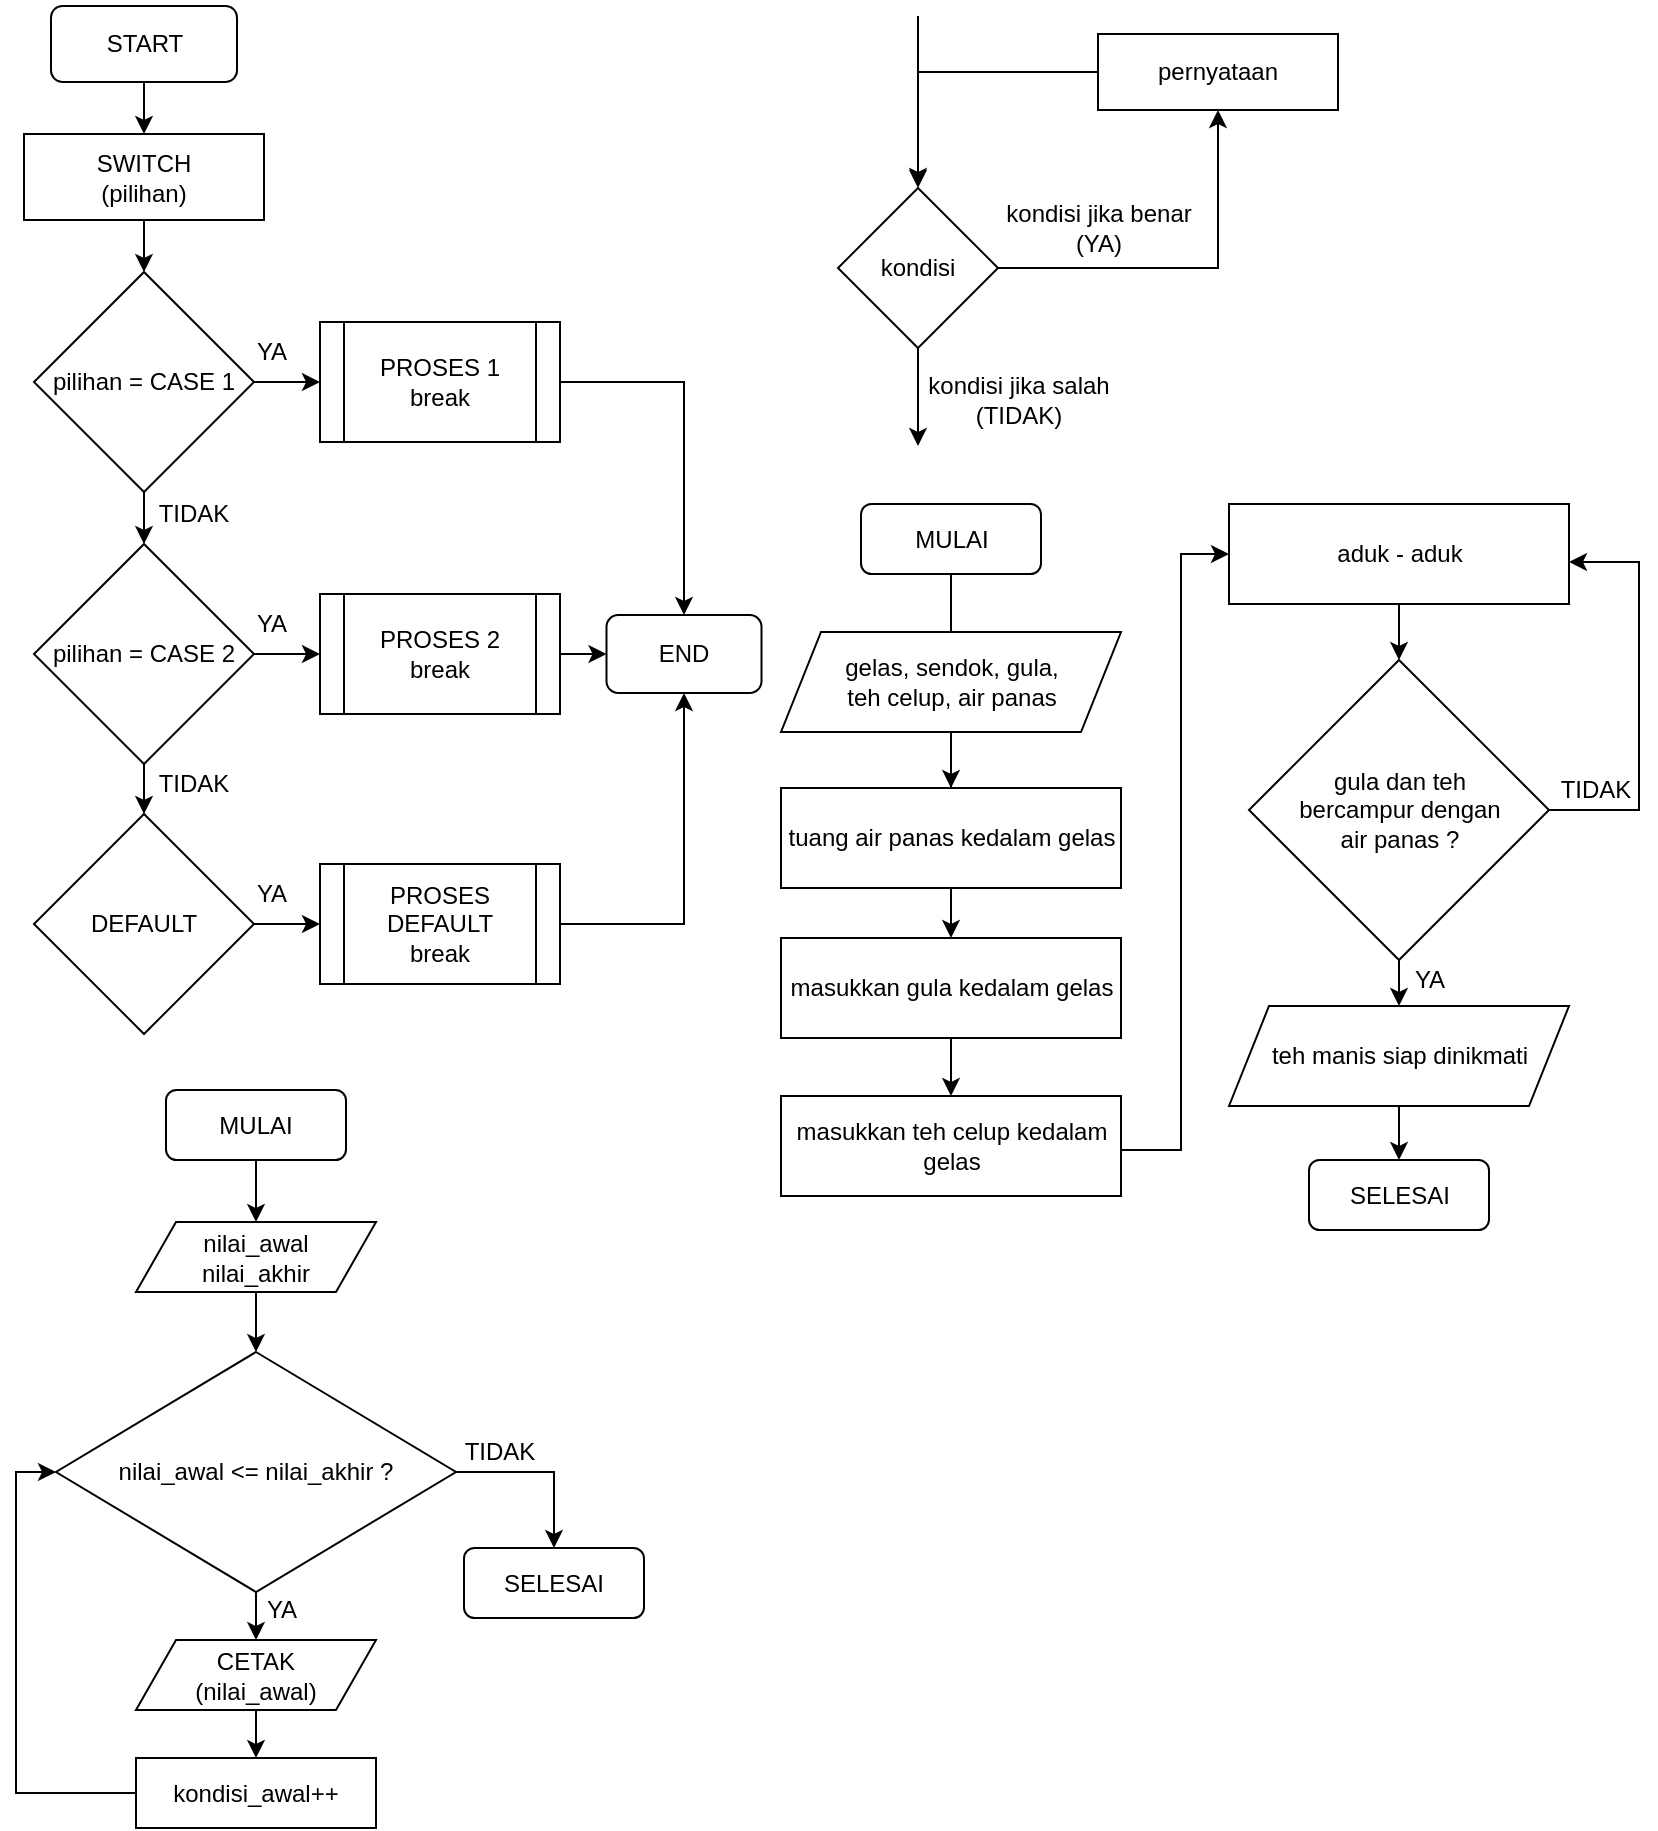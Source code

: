 <mxfile version="20.4.2" type="github">
  <diagram id="QCJK3GoZey0fLzVgRwON" name="Page-1">
    <mxGraphModel dx="872" dy="518" grid="0" gridSize="10" guides="1" tooltips="1" connect="1" arrows="1" fold="1" page="1" pageScale="1" pageWidth="850" pageHeight="1100" math="0" shadow="0">
      <root>
        <mxCell id="0" />
        <mxCell id="1" parent="0" />
        <mxCell id="iYkwQjaNwLjaEjHxsNRi-8" value="" style="edgeStyle=orthogonalEdgeStyle;rounded=0;orthogonalLoop=1;jettySize=auto;html=1;" parent="1" source="_EEXz0VH0YhpJqHSqHq0-1" target="iYkwQjaNwLjaEjHxsNRi-7" edge="1">
          <mxGeometry relative="1" as="geometry" />
        </mxCell>
        <mxCell id="_EEXz0VH0YhpJqHSqHq0-1" value="START" style="rounded=1;whiteSpace=wrap;html=1;" parent="1" vertex="1">
          <mxGeometry x="41.5" y="31" width="93" height="38" as="geometry" />
        </mxCell>
        <mxCell id="_EEXz0VH0YhpJqHSqHq0-11" value="" style="edgeStyle=orthogonalEdgeStyle;rounded=0;orthogonalLoop=1;jettySize=auto;html=1;" parent="1" source="_EEXz0VH0YhpJqHSqHq0-2" target="_EEXz0VH0YhpJqHSqHq0-3" edge="1">
          <mxGeometry relative="1" as="geometry" />
        </mxCell>
        <mxCell id="iYkwQjaNwLjaEjHxsNRi-12" value="" style="edgeStyle=orthogonalEdgeStyle;rounded=0;orthogonalLoop=1;jettySize=auto;html=1;" parent="1" source="_EEXz0VH0YhpJqHSqHq0-2" target="_EEXz0VH0YhpJqHSqHq0-6" edge="1">
          <mxGeometry relative="1" as="geometry" />
        </mxCell>
        <mxCell id="_EEXz0VH0YhpJqHSqHq0-2" value="pilihan&amp;nbsp;= CASE 1" style="rhombus;whiteSpace=wrap;html=1;rounded=0;sketch=0;shadow=0;" parent="1" vertex="1">
          <mxGeometry x="33" y="164" width="110" height="110" as="geometry" />
        </mxCell>
        <mxCell id="_EEXz0VH0YhpJqHSqHq0-12" value="" style="edgeStyle=orthogonalEdgeStyle;rounded=0;orthogonalLoop=1;jettySize=auto;html=1;" parent="1" source="_EEXz0VH0YhpJqHSqHq0-3" target="_EEXz0VH0YhpJqHSqHq0-4" edge="1">
          <mxGeometry relative="1" as="geometry" />
        </mxCell>
        <mxCell id="_EEXz0VH0YhpJqHSqHq0-14" value="" style="edgeStyle=orthogonalEdgeStyle;rounded=0;orthogonalLoop=1;jettySize=auto;html=1;" parent="1" source="_EEXz0VH0YhpJqHSqHq0-3" target="_EEXz0VH0YhpJqHSqHq0-7" edge="1">
          <mxGeometry relative="1" as="geometry" />
        </mxCell>
        <mxCell id="_EEXz0VH0YhpJqHSqHq0-3" value="pilihan&amp;nbsp;=&amp;nbsp;CASE 2" style="rhombus;whiteSpace=wrap;html=1;" parent="1" vertex="1">
          <mxGeometry x="33" y="300" width="110" height="110" as="geometry" />
        </mxCell>
        <mxCell id="_EEXz0VH0YhpJqHSqHq0-13" value="" style="edgeStyle=orthogonalEdgeStyle;rounded=0;orthogonalLoop=1;jettySize=auto;html=1;" parent="1" source="_EEXz0VH0YhpJqHSqHq0-4" target="_EEXz0VH0YhpJqHSqHq0-8" edge="1">
          <mxGeometry relative="1" as="geometry" />
        </mxCell>
        <mxCell id="_EEXz0VH0YhpJqHSqHq0-4" value="DEFAULT" style="rhombus;whiteSpace=wrap;html=1;" parent="1" vertex="1">
          <mxGeometry x="33" y="435" width="110" height="110" as="geometry" />
        </mxCell>
        <mxCell id="_EEXz0VH0YhpJqHSqHq0-17" value="" style="edgeStyle=orthogonalEdgeStyle;rounded=0;orthogonalLoop=1;jettySize=auto;html=1;entryX=0.5;entryY=0;entryDx=0;entryDy=0;" parent="1" source="_EEXz0VH0YhpJqHSqHq0-6" target="_EEXz0VH0YhpJqHSqHq0-9" edge="1">
          <mxGeometry relative="1" as="geometry">
            <mxPoint x="366.8" y="335.5" as="targetPoint" />
          </mxGeometry>
        </mxCell>
        <mxCell id="_EEXz0VH0YhpJqHSqHq0-6" value="PROSES 1&lt;br&gt;break" style="shape=process;whiteSpace=wrap;html=1;backgroundOutline=1;" parent="1" vertex="1">
          <mxGeometry x="176" y="189" width="120" height="60" as="geometry" />
        </mxCell>
        <mxCell id="_EEXz0VH0YhpJqHSqHq0-16" value="" style="edgeStyle=orthogonalEdgeStyle;rounded=0;orthogonalLoop=1;jettySize=auto;html=1;entryX=0;entryY=0.5;entryDx=0;entryDy=0;" parent="1" source="_EEXz0VH0YhpJqHSqHq0-7" target="_EEXz0VH0YhpJqHSqHq0-9" edge="1">
          <mxGeometry relative="1" as="geometry">
            <mxPoint x="328" y="355" as="targetPoint" />
          </mxGeometry>
        </mxCell>
        <mxCell id="_EEXz0VH0YhpJqHSqHq0-7" value="PROSES 2&lt;br&gt;break" style="shape=process;whiteSpace=wrap;html=1;backgroundOutline=1;" parent="1" vertex="1">
          <mxGeometry x="176" y="325" width="120" height="60" as="geometry" />
        </mxCell>
        <mxCell id="_EEXz0VH0YhpJqHSqHq0-18" value="" style="edgeStyle=orthogonalEdgeStyle;rounded=0;orthogonalLoop=1;jettySize=auto;html=1;entryX=0.5;entryY=1;entryDx=0;entryDy=0;" parent="1" source="_EEXz0VH0YhpJqHSqHq0-8" target="_EEXz0VH0YhpJqHSqHq0-9" edge="1">
          <mxGeometry relative="1" as="geometry">
            <mxPoint x="468" y="372" as="targetPoint" />
          </mxGeometry>
        </mxCell>
        <mxCell id="_EEXz0VH0YhpJqHSqHq0-8" value="PROSES DEFAULT&lt;br&gt;break" style="shape=process;whiteSpace=wrap;html=1;backgroundOutline=1;" parent="1" vertex="1">
          <mxGeometry x="176" y="460" width="120" height="60" as="geometry" />
        </mxCell>
        <mxCell id="_EEXz0VH0YhpJqHSqHq0-9" value="END" style="rounded=1;whiteSpace=wrap;html=1;" parent="1" vertex="1">
          <mxGeometry x="319.25" y="335.5" width="77.5" height="39" as="geometry" />
        </mxCell>
        <mxCell id="iYkwQjaNwLjaEjHxsNRi-1" value="YA" style="text;html=1;strokeColor=none;fillColor=none;align=center;verticalAlign=middle;whiteSpace=wrap;rounded=0;" parent="1" vertex="1">
          <mxGeometry x="122" y="189" width="60" height="30" as="geometry" />
        </mxCell>
        <mxCell id="iYkwQjaNwLjaEjHxsNRi-2" value="TIDAK" style="text;html=1;strokeColor=none;fillColor=none;align=center;verticalAlign=middle;whiteSpace=wrap;rounded=0;" parent="1" vertex="1">
          <mxGeometry x="83" y="270" width="60" height="30" as="geometry" />
        </mxCell>
        <mxCell id="iYkwQjaNwLjaEjHxsNRi-4" value="TIDAK" style="text;html=1;strokeColor=none;fillColor=none;align=center;verticalAlign=middle;whiteSpace=wrap;rounded=0;" parent="1" vertex="1">
          <mxGeometry x="83" y="405" width="60" height="30" as="geometry" />
        </mxCell>
        <mxCell id="iYkwQjaNwLjaEjHxsNRi-5" value="YA" style="text;html=1;strokeColor=none;fillColor=none;align=center;verticalAlign=middle;whiteSpace=wrap;rounded=0;" parent="1" vertex="1">
          <mxGeometry x="122" y="325" width="60" height="30" as="geometry" />
        </mxCell>
        <mxCell id="iYkwQjaNwLjaEjHxsNRi-6" value="YA" style="text;html=1;strokeColor=none;fillColor=none;align=center;verticalAlign=middle;whiteSpace=wrap;rounded=0;" parent="1" vertex="1">
          <mxGeometry x="122" y="460" width="60" height="30" as="geometry" />
        </mxCell>
        <mxCell id="iYkwQjaNwLjaEjHxsNRi-9" value="" style="edgeStyle=orthogonalEdgeStyle;rounded=0;orthogonalLoop=1;jettySize=auto;html=1;" parent="1" source="iYkwQjaNwLjaEjHxsNRi-7" target="_EEXz0VH0YhpJqHSqHq0-2" edge="1">
          <mxGeometry relative="1" as="geometry" />
        </mxCell>
        <mxCell id="iYkwQjaNwLjaEjHxsNRi-7" value="SWITCH&lt;br&gt;(pilihan)" style="rounded=0;whiteSpace=wrap;html=1;" parent="1" vertex="1">
          <mxGeometry x="28" y="95" width="120" height="43" as="geometry" />
        </mxCell>
        <mxCell id="K1OyMcS3u8yO_e3DXVpw-4" value="" style="edgeStyle=orthogonalEdgeStyle;rounded=0;orthogonalLoop=1;jettySize=auto;html=1;" edge="1" parent="1" source="K1OyMcS3u8yO_e3DXVpw-1" target="K1OyMcS3u8yO_e3DXVpw-2">
          <mxGeometry relative="1" as="geometry" />
        </mxCell>
        <mxCell id="K1OyMcS3u8yO_e3DXVpw-6" style="edgeStyle=orthogonalEdgeStyle;rounded=0;orthogonalLoop=1;jettySize=auto;html=1;" edge="1" parent="1" source="K1OyMcS3u8yO_e3DXVpw-1">
          <mxGeometry relative="1" as="geometry">
            <mxPoint x="475" y="251" as="targetPoint" />
          </mxGeometry>
        </mxCell>
        <mxCell id="K1OyMcS3u8yO_e3DXVpw-1" value="kondisi" style="rhombus;whiteSpace=wrap;html=1;" vertex="1" parent="1">
          <mxGeometry x="435" y="122" width="80" height="80" as="geometry" />
        </mxCell>
        <mxCell id="K1OyMcS3u8yO_e3DXVpw-5" style="edgeStyle=orthogonalEdgeStyle;rounded=0;orthogonalLoop=1;jettySize=auto;html=1;" edge="1" parent="1" source="K1OyMcS3u8yO_e3DXVpw-2" target="K1OyMcS3u8yO_e3DXVpw-1">
          <mxGeometry relative="1" as="geometry" />
        </mxCell>
        <mxCell id="K1OyMcS3u8yO_e3DXVpw-2" value="pernyataan" style="rounded=0;whiteSpace=wrap;html=1;" vertex="1" parent="1">
          <mxGeometry x="565" y="45" width="120" height="38" as="geometry" />
        </mxCell>
        <mxCell id="K1OyMcS3u8yO_e3DXVpw-7" value="" style="endArrow=classic;html=1;rounded=0;" edge="1" parent="1">
          <mxGeometry width="50" height="50" relative="1" as="geometry">
            <mxPoint x="475" y="36" as="sourcePoint" />
            <mxPoint x="475" y="121" as="targetPoint" />
          </mxGeometry>
        </mxCell>
        <mxCell id="K1OyMcS3u8yO_e3DXVpw-8" value="kondisi jika benar&lt;br&gt;(YA)" style="text;html=1;strokeColor=none;fillColor=none;align=center;verticalAlign=middle;whiteSpace=wrap;rounded=0;" vertex="1" parent="1">
          <mxGeometry x="518" y="127" width="95" height="30" as="geometry" />
        </mxCell>
        <mxCell id="K1OyMcS3u8yO_e3DXVpw-9" value="kondisi jika salah&lt;br&gt;(TIDAK)" style="text;html=1;strokeColor=none;fillColor=none;align=center;verticalAlign=middle;whiteSpace=wrap;rounded=0;" vertex="1" parent="1">
          <mxGeometry x="476" y="213" width="99" height="30" as="geometry" />
        </mxCell>
        <mxCell id="K1OyMcS3u8yO_e3DXVpw-20" value="" style="edgeStyle=orthogonalEdgeStyle;rounded=0;orthogonalLoop=1;jettySize=auto;html=1;startArrow=none;" edge="1" parent="1" source="K1OyMcS3u8yO_e3DXVpw-11" target="K1OyMcS3u8yO_e3DXVpw-12">
          <mxGeometry relative="1" as="geometry" />
        </mxCell>
        <mxCell id="K1OyMcS3u8yO_e3DXVpw-10" value="MULAI" style="rounded=1;whiteSpace=wrap;html=1;" vertex="1" parent="1">
          <mxGeometry x="446.5" y="280" width="90" height="35" as="geometry" />
        </mxCell>
        <mxCell id="K1OyMcS3u8yO_e3DXVpw-21" value="" style="edgeStyle=orthogonalEdgeStyle;rounded=0;orthogonalLoop=1;jettySize=auto;html=1;startArrow=none;" edge="1" parent="1" source="K1OyMcS3u8yO_e3DXVpw-12" target="K1OyMcS3u8yO_e3DXVpw-13">
          <mxGeometry relative="1" as="geometry" />
        </mxCell>
        <mxCell id="K1OyMcS3u8yO_e3DXVpw-22" value="" style="edgeStyle=orthogonalEdgeStyle;rounded=0;orthogonalLoop=1;jettySize=auto;html=1;" edge="1" parent="1" source="K1OyMcS3u8yO_e3DXVpw-13" target="K1OyMcS3u8yO_e3DXVpw-14">
          <mxGeometry relative="1" as="geometry" />
        </mxCell>
        <mxCell id="K1OyMcS3u8yO_e3DXVpw-13" value="masukkan gula kedalam gelas" style="rounded=0;whiteSpace=wrap;html=1;" vertex="1" parent="1">
          <mxGeometry x="406.5" y="497" width="170" height="50" as="geometry" />
        </mxCell>
        <mxCell id="K1OyMcS3u8yO_e3DXVpw-24" value="" style="edgeStyle=orthogonalEdgeStyle;rounded=0;orthogonalLoop=1;jettySize=auto;html=1;" edge="1" parent="1" source="K1OyMcS3u8yO_e3DXVpw-14" target="K1OyMcS3u8yO_e3DXVpw-16">
          <mxGeometry relative="1" as="geometry">
            <Array as="points">
              <mxPoint x="606.5" y="603" />
              <mxPoint x="606.5" y="305" />
            </Array>
          </mxGeometry>
        </mxCell>
        <mxCell id="K1OyMcS3u8yO_e3DXVpw-14" value="masukkan teh celup kedalam gelas" style="rounded=0;whiteSpace=wrap;html=1;" vertex="1" parent="1">
          <mxGeometry x="406.5" y="576" width="170" height="50" as="geometry" />
        </mxCell>
        <mxCell id="K1OyMcS3u8yO_e3DXVpw-25" value="" style="edgeStyle=orthogonalEdgeStyle;rounded=0;orthogonalLoop=1;jettySize=auto;html=1;" edge="1" parent="1" source="K1OyMcS3u8yO_e3DXVpw-16" target="K1OyMcS3u8yO_e3DXVpw-17">
          <mxGeometry relative="1" as="geometry" />
        </mxCell>
        <mxCell id="K1OyMcS3u8yO_e3DXVpw-16" value="aduk - aduk" style="rounded=0;whiteSpace=wrap;html=1;" vertex="1" parent="1">
          <mxGeometry x="630.5" y="280" width="170" height="50" as="geometry" />
        </mxCell>
        <mxCell id="K1OyMcS3u8yO_e3DXVpw-26" value="" style="edgeStyle=orthogonalEdgeStyle;rounded=0;orthogonalLoop=1;jettySize=auto;html=1;" edge="1" parent="1" source="K1OyMcS3u8yO_e3DXVpw-17" target="K1OyMcS3u8yO_e3DXVpw-18">
          <mxGeometry relative="1" as="geometry" />
        </mxCell>
        <mxCell id="K1OyMcS3u8yO_e3DXVpw-30" style="edgeStyle=orthogonalEdgeStyle;rounded=0;orthogonalLoop=1;jettySize=auto;html=1;" edge="1" parent="1" source="K1OyMcS3u8yO_e3DXVpw-17" target="K1OyMcS3u8yO_e3DXVpw-16">
          <mxGeometry relative="1" as="geometry">
            <Array as="points">
              <mxPoint x="835.5" y="433" />
              <mxPoint x="835.5" y="309" />
            </Array>
          </mxGeometry>
        </mxCell>
        <mxCell id="K1OyMcS3u8yO_e3DXVpw-17" value="gula dan teh&lt;br&gt;bercampur dengan&lt;br&gt;air panas ?" style="rhombus;whiteSpace=wrap;html=1;" vertex="1" parent="1">
          <mxGeometry x="640.5" y="358" width="150" height="150" as="geometry" />
        </mxCell>
        <mxCell id="K1OyMcS3u8yO_e3DXVpw-27" value="" style="edgeStyle=orthogonalEdgeStyle;rounded=0;orthogonalLoop=1;jettySize=auto;html=1;" edge="1" parent="1" source="K1OyMcS3u8yO_e3DXVpw-18" target="K1OyMcS3u8yO_e3DXVpw-19">
          <mxGeometry relative="1" as="geometry" />
        </mxCell>
        <mxCell id="K1OyMcS3u8yO_e3DXVpw-18" value="teh manis siap dinikmati" style="shape=parallelogram;perimeter=parallelogramPerimeter;whiteSpace=wrap;html=1;fixedSize=1;" vertex="1" parent="1">
          <mxGeometry x="630.5" y="531" width="170" height="50" as="geometry" />
        </mxCell>
        <mxCell id="K1OyMcS3u8yO_e3DXVpw-19" value="SELESAI" style="rounded=1;whiteSpace=wrap;html=1;" vertex="1" parent="1">
          <mxGeometry x="670.5" y="608" width="90" height="35" as="geometry" />
        </mxCell>
        <mxCell id="K1OyMcS3u8yO_e3DXVpw-12" value="tuang air panas kedalam gelas" style="rounded=0;whiteSpace=wrap;html=1;" vertex="1" parent="1">
          <mxGeometry x="406.5" y="422" width="170" height="50" as="geometry" />
        </mxCell>
        <mxCell id="K1OyMcS3u8yO_e3DXVpw-28" value="" style="edgeStyle=orthogonalEdgeStyle;rounded=0;orthogonalLoop=1;jettySize=auto;html=1;endArrow=none;" edge="1" parent="1" source="K1OyMcS3u8yO_e3DXVpw-11" target="K1OyMcS3u8yO_e3DXVpw-12">
          <mxGeometry relative="1" as="geometry">
            <mxPoint x="493.5" y="397" as="sourcePoint" />
            <mxPoint x="491.5" y="497" as="targetPoint" />
          </mxGeometry>
        </mxCell>
        <mxCell id="K1OyMcS3u8yO_e3DXVpw-11" value="gelas, sendok, gula,&lt;br&gt;teh celup, air panas" style="shape=parallelogram;perimeter=parallelogramPerimeter;whiteSpace=wrap;html=1;fixedSize=1;" vertex="1" parent="1">
          <mxGeometry x="406.5" y="344" width="170" height="50" as="geometry" />
        </mxCell>
        <mxCell id="K1OyMcS3u8yO_e3DXVpw-29" value="" style="edgeStyle=orthogonalEdgeStyle;rounded=0;orthogonalLoop=1;jettySize=auto;html=1;endArrow=none;" edge="1" parent="1" source="K1OyMcS3u8yO_e3DXVpw-10" target="K1OyMcS3u8yO_e3DXVpw-11">
          <mxGeometry relative="1" as="geometry">
            <mxPoint x="486.5" y="315" as="sourcePoint" />
            <mxPoint x="491.5" y="422" as="targetPoint" />
          </mxGeometry>
        </mxCell>
        <mxCell id="K1OyMcS3u8yO_e3DXVpw-31" value="YA" style="text;html=1;strokeColor=none;fillColor=none;align=center;verticalAlign=middle;whiteSpace=wrap;rounded=0;" vertex="1" parent="1">
          <mxGeometry x="700.5" y="503" width="60" height="30" as="geometry" />
        </mxCell>
        <mxCell id="K1OyMcS3u8yO_e3DXVpw-32" value="TIDAK" style="text;html=1;strokeColor=none;fillColor=none;align=center;verticalAlign=middle;whiteSpace=wrap;rounded=0;" vertex="1" parent="1">
          <mxGeometry x="783.5" y="408" width="60" height="30" as="geometry" />
        </mxCell>
        <mxCell id="K1OyMcS3u8yO_e3DXVpw-43" value="" style="edgeStyle=orthogonalEdgeStyle;rounded=0;orthogonalLoop=1;jettySize=auto;html=1;" edge="1" parent="1" source="K1OyMcS3u8yO_e3DXVpw-33" target="K1OyMcS3u8yO_e3DXVpw-34">
          <mxGeometry relative="1" as="geometry" />
        </mxCell>
        <mxCell id="K1OyMcS3u8yO_e3DXVpw-33" value="MULAI" style="rounded=1;whiteSpace=wrap;html=1;" vertex="1" parent="1">
          <mxGeometry x="99" y="573" width="90" height="35" as="geometry" />
        </mxCell>
        <mxCell id="K1OyMcS3u8yO_e3DXVpw-40" value="" style="edgeStyle=orthogonalEdgeStyle;rounded=0;orthogonalLoop=1;jettySize=auto;html=1;" edge="1" parent="1" source="K1OyMcS3u8yO_e3DXVpw-34" target="K1OyMcS3u8yO_e3DXVpw-35">
          <mxGeometry relative="1" as="geometry" />
        </mxCell>
        <mxCell id="K1OyMcS3u8yO_e3DXVpw-34" value="nilai_awal&lt;br&gt;nilai_akhir" style="shape=parallelogram;perimeter=parallelogramPerimeter;whiteSpace=wrap;html=1;fixedSize=1;" vertex="1" parent="1">
          <mxGeometry x="84" y="639" width="120" height="35" as="geometry" />
        </mxCell>
        <mxCell id="K1OyMcS3u8yO_e3DXVpw-44" value="" style="edgeStyle=orthogonalEdgeStyle;rounded=0;orthogonalLoop=1;jettySize=auto;html=1;" edge="1" parent="1" source="K1OyMcS3u8yO_e3DXVpw-35" target="K1OyMcS3u8yO_e3DXVpw-36">
          <mxGeometry relative="1" as="geometry" />
        </mxCell>
        <mxCell id="K1OyMcS3u8yO_e3DXVpw-47" value="" style="edgeStyle=orthogonalEdgeStyle;rounded=0;orthogonalLoop=1;jettySize=auto;html=1;" edge="1" parent="1" source="K1OyMcS3u8yO_e3DXVpw-35" target="K1OyMcS3u8yO_e3DXVpw-38">
          <mxGeometry relative="1" as="geometry">
            <Array as="points">
              <mxPoint x="293" y="764" />
            </Array>
          </mxGeometry>
        </mxCell>
        <mxCell id="K1OyMcS3u8yO_e3DXVpw-35" value="nilai_awal &amp;lt;= nilai_akhir ?" style="rhombus;whiteSpace=wrap;html=1;" vertex="1" parent="1">
          <mxGeometry x="44" y="704" width="200" height="120" as="geometry" />
        </mxCell>
        <mxCell id="K1OyMcS3u8yO_e3DXVpw-45" value="" style="edgeStyle=orthogonalEdgeStyle;rounded=0;orthogonalLoop=1;jettySize=auto;html=1;" edge="1" parent="1" source="K1OyMcS3u8yO_e3DXVpw-36" target="K1OyMcS3u8yO_e3DXVpw-37">
          <mxGeometry relative="1" as="geometry" />
        </mxCell>
        <mxCell id="K1OyMcS3u8yO_e3DXVpw-36" value="CETAK&lt;br&gt;(nilai_awal)" style="shape=parallelogram;perimeter=parallelogramPerimeter;whiteSpace=wrap;html=1;fixedSize=1;" vertex="1" parent="1">
          <mxGeometry x="84" y="848" width="120" height="35" as="geometry" />
        </mxCell>
        <mxCell id="K1OyMcS3u8yO_e3DXVpw-46" style="edgeStyle=orthogonalEdgeStyle;rounded=0;orthogonalLoop=1;jettySize=auto;html=1;entryX=0;entryY=0.5;entryDx=0;entryDy=0;" edge="1" parent="1" source="K1OyMcS3u8yO_e3DXVpw-37" target="K1OyMcS3u8yO_e3DXVpw-35">
          <mxGeometry relative="1" as="geometry">
            <Array as="points">
              <mxPoint x="24" y="925" />
              <mxPoint x="24" y="764" />
            </Array>
          </mxGeometry>
        </mxCell>
        <mxCell id="K1OyMcS3u8yO_e3DXVpw-37" value="kondisi_awal++" style="rounded=0;whiteSpace=wrap;html=1;" vertex="1" parent="1">
          <mxGeometry x="84" y="907" width="120" height="35" as="geometry" />
        </mxCell>
        <mxCell id="K1OyMcS3u8yO_e3DXVpw-38" value="SELESAI" style="rounded=1;whiteSpace=wrap;html=1;" vertex="1" parent="1">
          <mxGeometry x="248" y="802" width="90" height="35" as="geometry" />
        </mxCell>
        <mxCell id="K1OyMcS3u8yO_e3DXVpw-48" value="YA" style="text;html=1;strokeColor=none;fillColor=none;align=center;verticalAlign=middle;whiteSpace=wrap;rounded=0;" vertex="1" parent="1">
          <mxGeometry x="127" y="818" width="60" height="30" as="geometry" />
        </mxCell>
        <mxCell id="K1OyMcS3u8yO_e3DXVpw-49" value="TIDAK" style="text;html=1;strokeColor=none;fillColor=none;align=center;verticalAlign=middle;whiteSpace=wrap;rounded=0;" vertex="1" parent="1">
          <mxGeometry x="236" y="739" width="60" height="30" as="geometry" />
        </mxCell>
      </root>
    </mxGraphModel>
  </diagram>
</mxfile>
